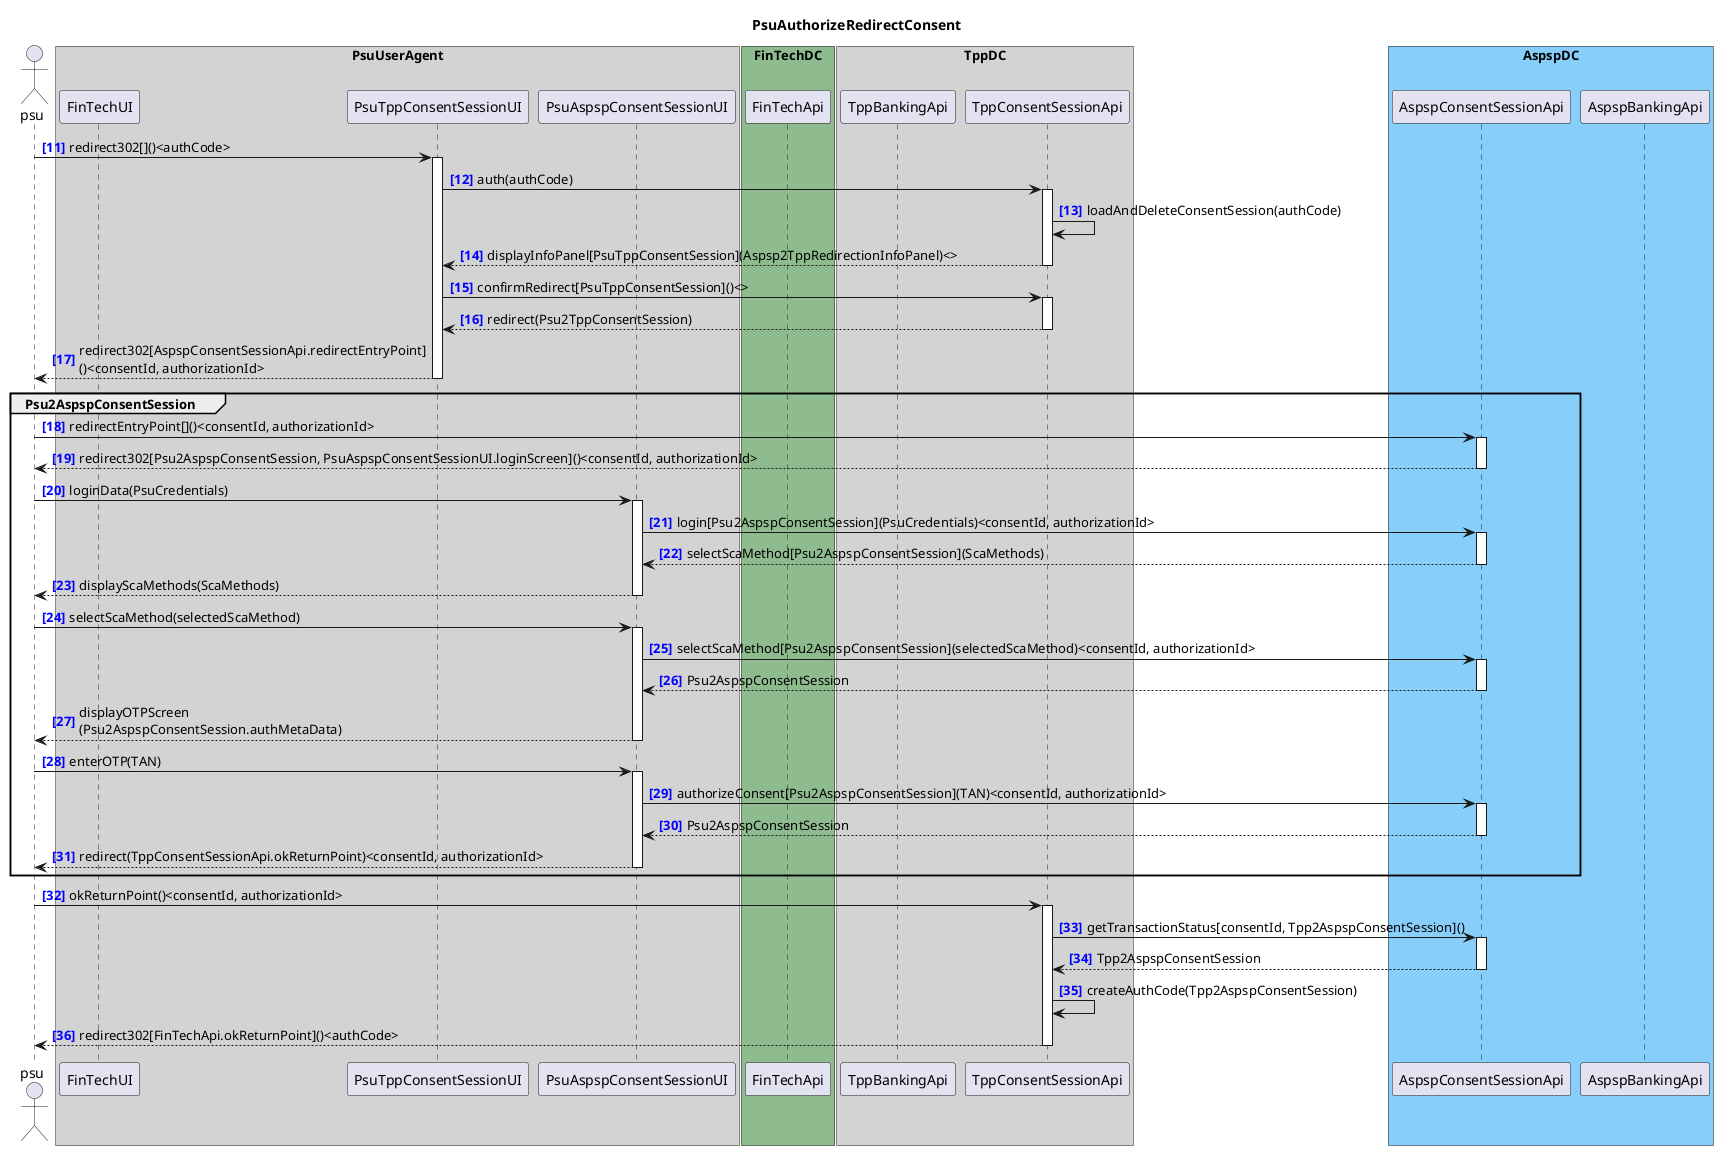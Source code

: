 @startuml PsuAuthorizeRedirectConsent
title PsuAuthorizeRedirectConsent
autonumber 11 1 "<b><color blue>[00]"
actor psu

box "PsuUserAgent" #LightGray
    participant "FinTechUI" as FinTechUI
    participant "PsuTppConsentSessionUI" as PsuTppConsentSessionUI
    participant "PsuAspspConsentSessionUI" as PsuAspspConsentSessionUI
end box
box "FinTechDC" #DarkSeaGreen
    participant "FinTechApi" as FinTechApi
end box
box "TppDC" #LightGray
    participant "TppBankingApi" as TppBankingApi
    participant "TppConsentSessionApi" as TppConsentSessionApi
end box
box "AspspDC" #LightSkyBlue
    participant "AspspConsentSessionApi" as AspspConsentSessionApi
    participant "AspspBankingApi" as AspspBankingApi
end box

psu -> PsuTppConsentSessionUI ++ : redirect302[]()<authCode>
PsuTppConsentSessionUI -> TppConsentSessionApi ++ : auth(authCode)
TppConsentSessionApi -> TppConsentSessionApi : loadAndDeleteConsentSession(authCode)
return displayInfoPanel[PsuTppConsentSession](Aspsp2TppRedirectionInfoPanel)<>
PsuTppConsentSessionUI -> TppConsentSessionApi ++ : confirmRedirect[PsuTppConsentSession]()<>
return redirect(Psu2TppConsentSession)
return redirect302[AspspConsentSessionApi.redirectEntryPoint]\n()<consentId, authorizationId>
group Psu2AspspConsentSession
    psu -> AspspConsentSessionApi ++ : redirectEntryPoint[]()<consentId, authorizationId>
    return redirect302[Psu2AspspConsentSession, PsuAspspConsentSessionUI.loginScreen]()<consentId, authorizationId>
    psu -> PsuAspspConsentSessionUI ++ : loginData(PsuCredentials)
    PsuAspspConsentSessionUI -> AspspConsentSessionApi ++ : login[Psu2AspspConsentSession](PsuCredentials)<consentId, authorizationId> 
    return selectScaMethod[Psu2AspspConsentSession](ScaMethods)
    return displayScaMethods(ScaMethods)
    psu -> PsuAspspConsentSessionUI ++ : selectScaMethod(selectedScaMethod)
    PsuAspspConsentSessionUI -> AspspConsentSessionApi ++ : selectScaMethod[Psu2AspspConsentSession](selectedScaMethod)<consentId, authorizationId> 
    return Psu2AspspConsentSession
    return displayOTPScreen\n(Psu2AspspConsentSession.authMetaData)
    psu -> PsuAspspConsentSessionUI ++ : enterOTP(TAN)
    PsuAspspConsentSessionUI -> AspspConsentSessionApi ++ : authorizeConsent[Psu2AspspConsentSession](TAN)<consentId, authorizationId> 
    return Psu2AspspConsentSession
    return redirect(TppConsentSessionApi.okReturnPoint)<consentId, authorizationId>
end
psu -> TppConsentSessionApi ++ : okReturnPoint()<consentId, authorizationId>
TppConsentSessionApi -> AspspConsentSessionApi ++ : getTransactionStatus[consentId, Tpp2AspspConsentSession]()
return Tpp2AspspConsentSession
TppConsentSessionApi -> TppConsentSessionApi : createAuthCode(Tpp2AspspConsentSession)
return redirect302[FinTechApi.okReturnPoint]()<authCode>
@enduml
